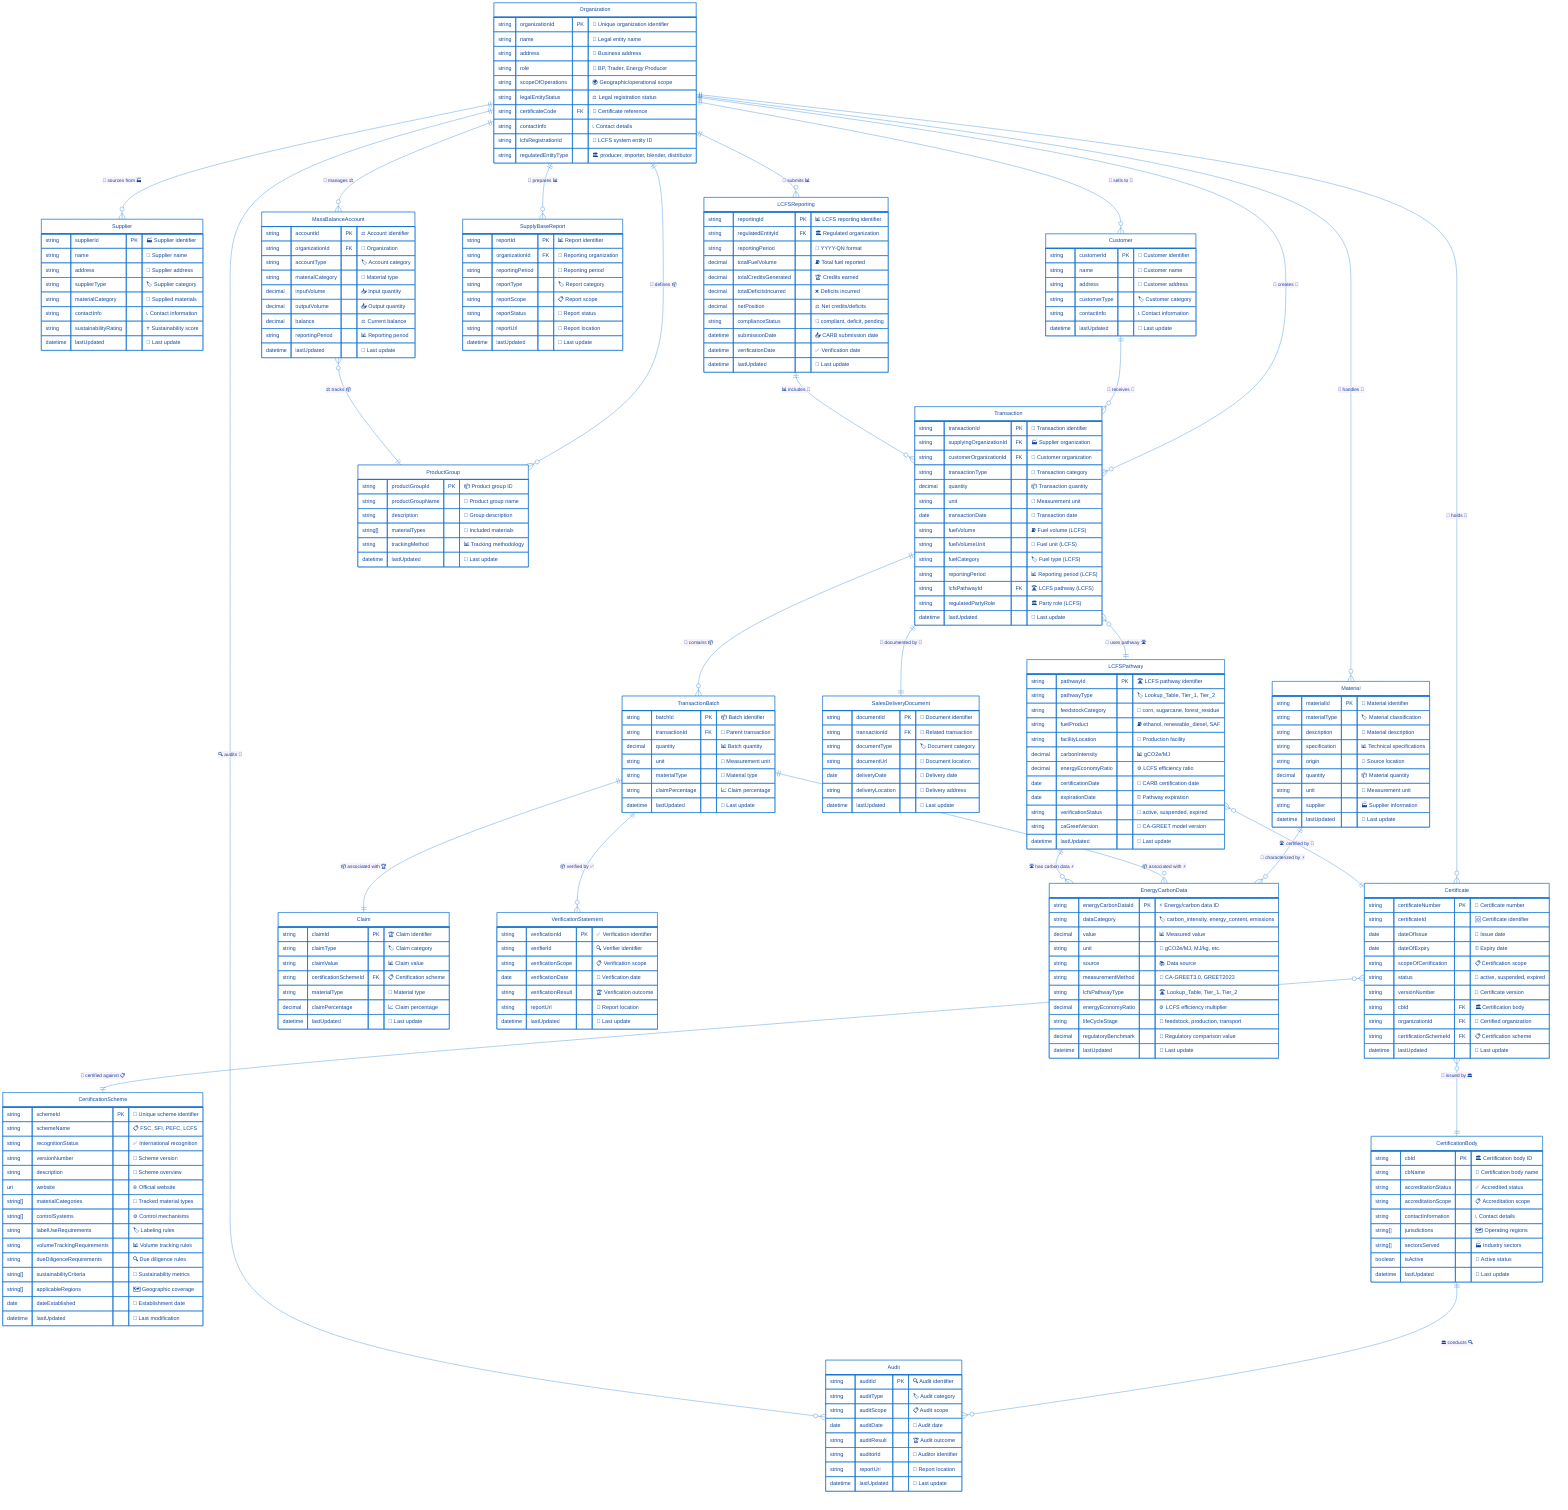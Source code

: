 erDiagram
    %% BOOST Enhanced Biomass Chain of Custody ERD
    %% Beautiful styling with color-coded entity groups and enhanced visual hierarchy
    %% Created: 2025-07-03
    
    %% ===========================================
    %% CORE ORGANIZATION & CERTIFICATION CLUSTER
    %% ===========================================
    
    Organization {
        string organizationId PK "🏢 Unique organization identifier"
        string name "📛 Legal entity name"
        string address "📍 Business address"
        string role "🔄 BP, Trader, Energy Producer"
        string scopeOfOperations "🌍 Geographic/operational scope"
        string legalEntityStatus "⚖️ Legal registration status"
        string certificateCode FK "📜 Certificate reference"
        string contactInfo "📞 Contact details"
        string lcfsRegistrationId "🌱 LCFS system entity ID"
        string regulatedEntityType "🏛️ producer, importer, blender, distributor"
    }
    
    CertificationScheme {
        string schemeId PK "🎯 Unique scheme identifier"
        string schemeName "📋 FSC, SFI, PEFC, LCFS"
        string recognitionStatus "✅ International recognition"
        string versionNumber "🔢 Scheme version"
        string description "📄 Scheme overview"
        uri website "🌐 Official website"
        string[] materialCategories "🌿 Tracked material types"
        string[] controlSystems "⚙️ Control mechanisms"
        string labelUseRequirements "🏷️ Labeling rules"
        string volumeTrackingRequirements "📊 Volume tracking rules"
        string dueDiligenceRequirements "🔍 Due diligence rules"
        string[] sustainabilityCriteria "🌱 Sustainability metrics"
        string[] applicableRegions "🗺️ Geographic coverage"
        date dateEstablished "📅 Establishment date"
        datetime lastUpdated "🔄 Last modification"
    }
    
    Certificate {
        string certificateNumber PK "📜 Certificate number"
        string certificateId "🆔 Certificate identifier"
        date dateOfIssue "📅 Issue date"
        date dateOfExpiry "⏰ Expiry date"
        string scopeOfCertification "📋 Certification scope"
        string status "🔄 active, suspended, expired"
        string versionNumber "🔢 Certificate version"
        string cbId FK "🏛️ Certification body"
        string organizationId FK "🏢 Certified organization"
        string certificationSchemeId FK "📋 Certification scheme"
        datetime lastUpdated "🔄 Last update"
    }
    
    CertificationBody {
        string cbId PK "🏛️ Certification body ID"
        string cbName "📛 Certification body name"
        string accreditationStatus "✅ Accredited status"
        string accreditationScope "📋 Accreditation scope"
        string contactInformation "📞 Contact details"
        string[] jurisdictions "🗺️ Operating regions"
        string[] sectorsServed "🏭 Industry sectors"
        boolean isActive "🔄 Active status"
        datetime lastUpdated "🔄 Last update"
    }
    
    %% ===========================================
    %% SUPPLY CHAIN & MATERIALS CLUSTER
    %% ===========================================
    
    Material {
        string materialId PK "🌿 Material identifier"
        string materialType "🏷️ Material classification"
        string description "📝 Material description"
        string specification "📊 Technical specifications"
        string origin "📍 Source location"
        decimal quantity "📦 Material quantity"
        string unit "📏 Measurement unit"
        string supplier "🏭 Supplier information"
        datetime lastUpdated "🔄 Last update"
    }
    
    Supplier {
        string supplierId PK "🏭 Supplier identifier"
        string name "📛 Supplier name"
        string address "📍 Supplier address"
        string supplierType "🏷️ Supplier category"
        string materialCategory "🌿 Supplied materials"
        string contactInfo "📞 Contact information"
        string sustainabilityRating "⭐ Sustainability score"
        datetime lastUpdated "🔄 Last update"
    }
    
    Customer {
        string customerId PK "🛒 Customer identifier"
        string name "📛 Customer name"
        string address "📍 Customer address"
        string customerType "🏷️ Customer category"
        string contactInfo "📞 Contact information"
        datetime lastUpdated "🔄 Last update"
    }
    
    %% ===========================================
    %% TRANSACTION & BATCH PROCESSING CLUSTER
    %% ===========================================
    
    Transaction {
        string transactionId PK "💱 Transaction identifier"
        string supplyingOrganizationId FK "🏭 Supplier organization"
        string customerOrganizationId FK "🛒 Customer organization"
        string transactionType "🔄 Transaction category"
        decimal quantity "📦 Transaction quantity"
        string unit "📏 Measurement unit"
        date transactionDate "📅 Transaction date"
        string fuelVolume "⛽ Fuel volume (LCFS)"
        string fuelVolumeUnit "📏 Fuel unit (LCFS)"
        string fuelCategory "🏷️ Fuel type (LCFS)"
        string reportingPeriod "📊 Reporting period (LCFS)"
        string lcfsPathwayId FK "🛣️ LCFS pathway (LCFS)"
        string regulatedPartyRole "🏛️ Party role (LCFS)"
        datetime lastUpdated "🔄 Last update"
    }
    
    TransactionBatch {
        string batchId PK "📦 Batch identifier"
        string transactionId FK "💱 Parent transaction"
        decimal quantity "📊 Batch quantity"
        string unit "📏 Measurement unit"
        string materialType "🌿 Material type"
        string claimPercentage "📈 Claim percentage"
        datetime lastUpdated "🔄 Last update"
    }
    
    SalesDeliveryDocument {
        string documentId PK "📄 Document identifier"
        string transactionId FK "💱 Related transaction"
        string documentType "🏷️ Document category"
        string documentUrl "🔗 Document location"
        date deliveryDate "🚚 Delivery date"
        string deliveryLocation "📍 Delivery address"
        datetime lastUpdated "🔄 Last update"
    }
    
    %% ===========================================
    %% CLAIMS & VERIFICATION CLUSTER
    %% ===========================================
    
    Claim {
        string claimId PK "🏆 Claim identifier"
        string claimType "🏷️ Claim category"
        string claimValue "📊 Claim value"
        string certificationSchemeId FK "📋 Certification scheme"
        string materialType "🌿 Material type"
        decimal claimPercentage "📈 Claim percentage"
        datetime lastUpdated "🔄 Last update"
    }
    
    VerificationStatement {
        string verificationId PK "✅ Verification identifier"
        string verifierId "🔍 Verifier identifier"
        string verificationScope "📋 Verification scope"
        date verificationDate "📅 Verification date"
        string verificationResult "🏆 Verification outcome"
        string reportUrl "🔗 Report location"
        datetime lastUpdated "🔄 Last update"
    }
    
    Audit {
        string auditId PK "🔍 Audit identifier"
        string auditType "🏷️ Audit category"
        string auditScope "📋 Audit scope"
        date auditDate "📅 Audit date"
        string auditResult "🏆 Audit outcome"
        string auditorId "👤 Auditor identifier"
        string reportUrl "🔗 Report location"
        datetime lastUpdated "🔄 Last update"
    }
    
    %% ===========================================
    %% CARBON & ENERGY DATA CLUSTER
    %% ===========================================
    
    EnergyCarbonData {
        string energyCarbonDataId PK "⚡ Energy/carbon data ID"
        string dataCategory "🏷️ carbon_intensity, energy_content, emissions"
        decimal value "📊 Measured value"
        string unit "📏 gCO2e/MJ, MJ/kg, etc."
        string source "📚 Data source"
        string measurementMethod "🔬 CA-GREET3.0, GREET2023"
        string lcfsPathwayType "🛣️ Lookup_Table, Tier_1, Tier_2"
        decimal energyEconomyRatio "⚙️ LCFS efficiency multiplier"
        string lifeCycleStage "🔄 feedstock, production, transport"
        decimal regulatoryBenchmark "📏 Regulatory comparison value"
        datetime lastUpdated "🔄 Last update"
    }
    
    %% ===========================================
    %% MASS BALANCE & PRODUCT TRACKING CLUSTER
    %% ===========================================
    
    MassBalanceAccount {
        string accountId PK "⚖️ Account identifier"
        string organizationId FK "🏢 Organization"
        string accountType "🏷️ Account category"
        string materialCategory "🌿 Material type"
        decimal inputVolume "📥 Input quantity"
        decimal outputVolume "📤 Output quantity"
        decimal balance "⚖️ Current balance"
        string reportingPeriod "📊 Reporting period"
        datetime lastUpdated "🔄 Last update"
    }
    
    ProductGroup {
        string productGroupId PK "📦 Product group ID"
        string productGroupName "📛 Product group name"
        string description "📝 Group description"
        string[] materialTypes "🌿 Included materials"
        string trackingMethod "📊 Tracking methodology"
        datetime lastUpdated "🔄 Last update"
    }
    
    SupplyBaseReport {
        string reportId PK "📊 Report identifier"
        string organizationId FK "🏢 Reporting organization"
        string reportingPeriod "📅 Reporting period"
        string reportType "🏷️ Report category"
        string reportScope "📋 Report scope"
        string reportStatus "🔄 Report status"
        string reportUrl "🔗 Report location"
        datetime lastUpdated "🔄 Last update"
    }
    
    %% ===========================================
    %% LCFS-SPECIFIC ENTITIES CLUSTER
    %% ===========================================
    
    LCFSPathway {
        string pathwayId PK "🛣️ LCFS pathway identifier"
        string pathwayType "🏷️ Lookup_Table, Tier_1, Tier_2"
        string feedstockCategory "🌿 corn, sugarcane, forest_residue"
        string fuelProduct "⛽ ethanol, renewable_diesel, SAF"
        string facilityLocation "📍 Production facility"
        decimal carbonIntensity "📊 gCO2e/MJ"
        decimal energyEconomyRatio "⚙️ LCFS efficiency ratio"
        date certificationDate "📅 CARB certification date"
        date expirationDate "⏰ Pathway expiration"
        string verificationStatus "🔄 active, suspended, expired"
        string caGreetVersion "🔬 CA-GREET model version"
        datetime lastUpdated "🔄 Last update"
    }
    
    LCFSReporting {
        string reportingId PK "📊 LCFS reporting identifier"
        string regulatedEntityId FK "🏛️ Regulated organization"
        string reportingPeriod "📅 YYYY-QN format"
        decimal totalFuelVolume "⛽ Total fuel reported"
        decimal totalCreditsGenerated "🏆 Credits earned"
        decimal totalDeficitsIncurred "❌ Deficits incurred"
        decimal netPosition "⚖️ Net credits/deficits"
        string complianceStatus "🔄 compliant, deficit, pending"
        datetime submissionDate "📤 CARB submission date"
        datetime verificationDate "✅ Verification date"
        datetime lastUpdated "🔄 Last update"
    }
    
    %% ===========================================
    %% ENTITY RELATIONSHIPS WITH ENHANCED STYLING
    %% ===========================================
    
    %% Core Certification Relationships
    Organization ||--o{ Certificate : "🏢 holds 📜"
    Certificate }o--|| CertificationScheme : "📜 certified against 📋"
    Certificate }o--|| CertificationBody : "📜 issued by 🏛️"
    CertificationBody ||--o{ Audit : "🏛️ conducts 🔍"
    
    %% Supply Chain Flow
    Organization ||--o{ Material : "🏢 handles 🌿"
    Organization ||--o{ Transaction : "🏢 creates 💱"
    Organization ||--o{ Supplier : "🏢 sources from 🏭"
    Organization ||--o{ Customer : "🏢 sells to 🛒"
    Customer ||--o{ Transaction : "🛒 receives 💱"
    
    %% Transaction Processing
    Transaction ||--o{ TransactionBatch : "💱 contains 📦"
    Transaction ||--|| SalesDeliveryDocument : "💱 documented by 📄"
    TransactionBatch ||--|| Claim : "📦 associated with 🏆"
    TransactionBatch ||--o{ VerificationStatement : "📦 verified by ✅"
    
    %% Mass Balance Operations
    Organization ||--o{ MassBalanceAccount : "🏢 manages ⚖️"
    Organization ||--o{ ProductGroup : "🏢 defines 📦"
    MassBalanceAccount }o--|| ProductGroup : "⚖️ tracks 📦"
    
    %% Energy & Carbon Tracking
    Material ||--o{ EnergyCarbonData : "🌿 characterized by ⚡"
    TransactionBatch ||--o{ EnergyCarbonData : "📦 associated with ⚡"
    
    %% Reporting & Compliance
    Organization ||--o{ SupplyBaseReport : "🏢 prepares 📊"
    Audit }o--|| Organization : "🔍 audits 🏢"
    
    %% LCFS-Specific Relationships
    Transaction }o--|| LCFSPathway : "💱 uses pathway 🛣️"
    LCFSPathway ||--o{ EnergyCarbonData : "🛣️ has carbon data ⚡"
    Organization ||--o{ LCFSReporting : "🏢 submits 📊"
    LCFSReporting ||--o{ Transaction : "📊 includes 💱"
    LCFSPathway }o--|| Certificate : "🛣️ certified by 📜"

    %% ===========================================
    %% ENHANCED STYLING & COLOR THEMES
    %% ===========================================
    
    %%{init: {
        'theme': 'base',
        'themeVariables': {
            'primaryColor': '#e3f2fd',
            'primaryTextColor': '#0d47a1',
            'primaryBorderColor': '#1976d2',
            'lineColor': '#1976d2',
            'secondaryColor': '#fff3e0',
            'tertiaryColor': '#f3e5f5',
            'background': '#fafafa',
            'mainBkg': '#ffffff',
            'secondBkg': '#e8f5e8',
            'tertiaryBkg': '#fce4ec'
        }
    }}%%